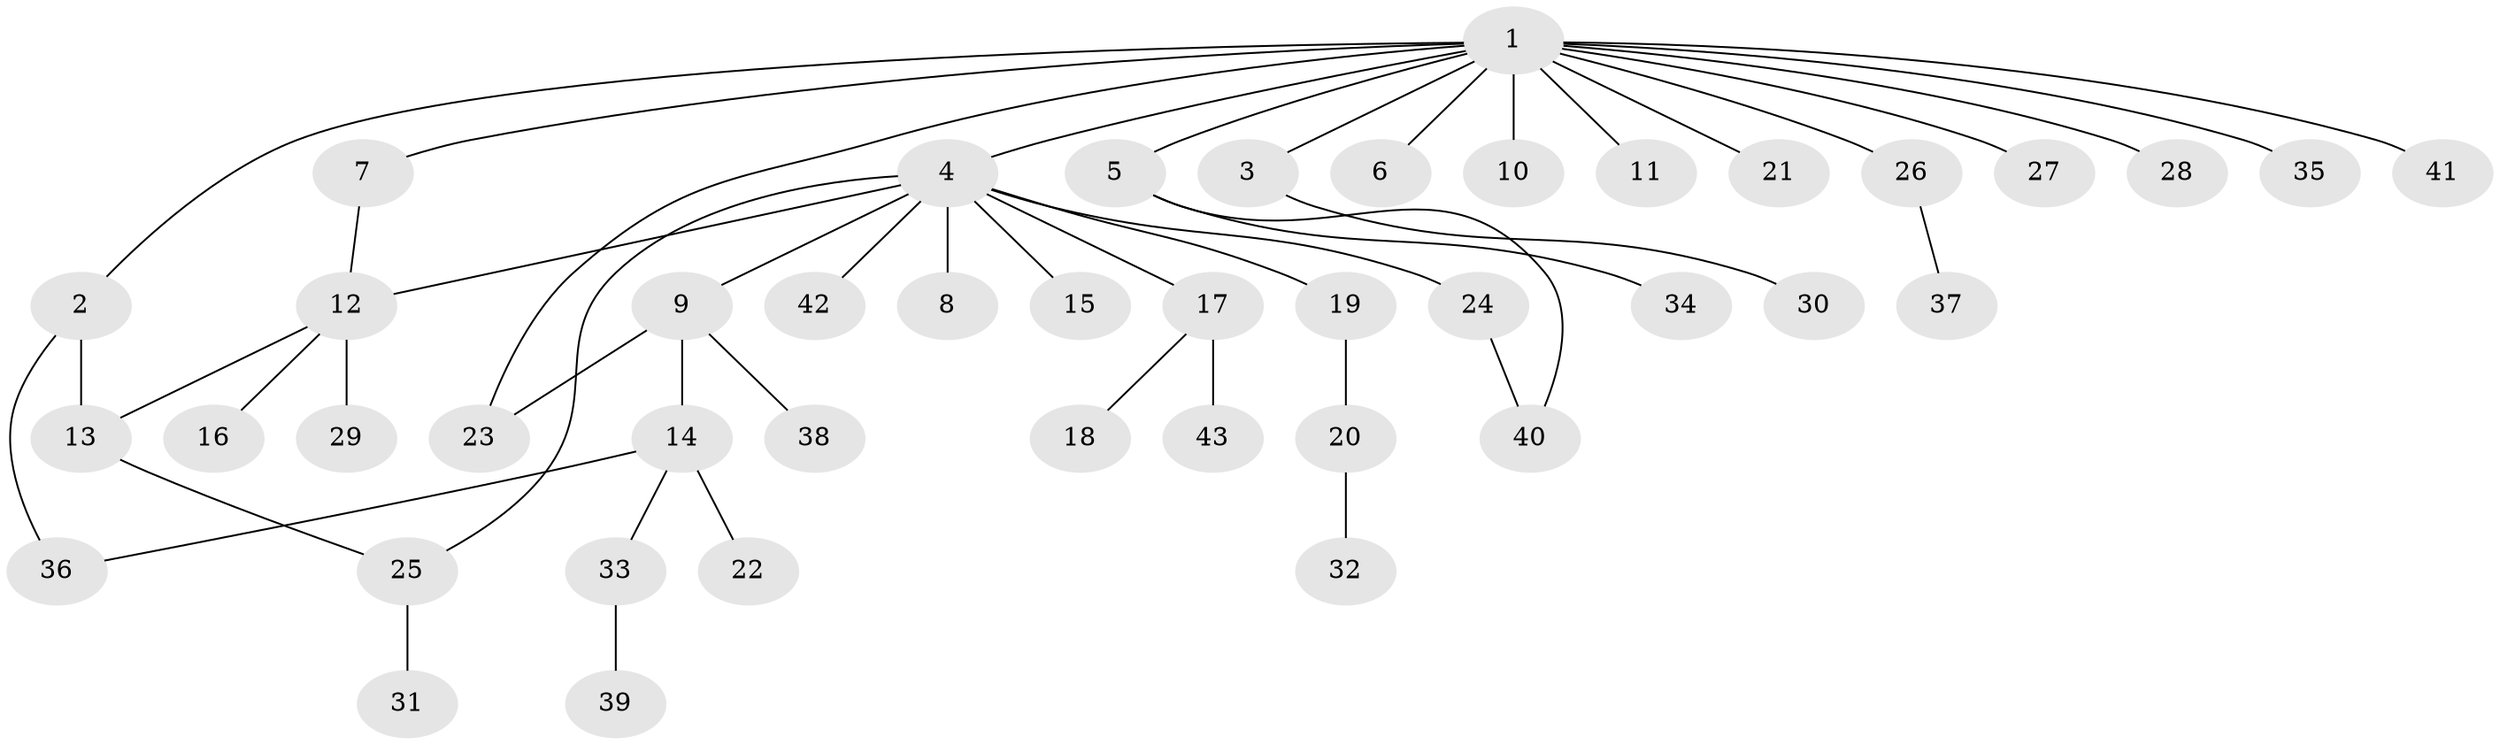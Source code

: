 // original degree distribution, {16: 0.011627906976744186, 5: 0.03488372093023256, 2: 0.1744186046511628, 25: 0.011627906976744186, 1: 0.6395348837209303, 3: 0.08139534883720931, 6: 0.011627906976744186, 10: 0.011627906976744186, 4: 0.023255813953488372}
// Generated by graph-tools (version 1.1) at 2025/35/03/09/25 02:35:39]
// undirected, 43 vertices, 48 edges
graph export_dot {
graph [start="1"]
  node [color=gray90,style=filled];
  1;
  2;
  3;
  4;
  5;
  6;
  7;
  8;
  9;
  10;
  11;
  12;
  13;
  14;
  15;
  16;
  17;
  18;
  19;
  20;
  21;
  22;
  23;
  24;
  25;
  26;
  27;
  28;
  29;
  30;
  31;
  32;
  33;
  34;
  35;
  36;
  37;
  38;
  39;
  40;
  41;
  42;
  43;
  1 -- 2 [weight=1.0];
  1 -- 3 [weight=1.0];
  1 -- 4 [weight=1.0];
  1 -- 5 [weight=1.0];
  1 -- 6 [weight=1.0];
  1 -- 7 [weight=1.0];
  1 -- 10 [weight=1.0];
  1 -- 11 [weight=1.0];
  1 -- 21 [weight=1.0];
  1 -- 23 [weight=1.0];
  1 -- 26 [weight=1.0];
  1 -- 27 [weight=1.0];
  1 -- 28 [weight=1.0];
  1 -- 35 [weight=1.0];
  1 -- 41 [weight=1.0];
  2 -- 13 [weight=2.0];
  2 -- 36 [weight=1.0];
  3 -- 30 [weight=1.0];
  4 -- 8 [weight=13.0];
  4 -- 9 [weight=1.0];
  4 -- 12 [weight=1.0];
  4 -- 15 [weight=1.0];
  4 -- 17 [weight=1.0];
  4 -- 19 [weight=1.0];
  4 -- 24 [weight=1.0];
  4 -- 25 [weight=1.0];
  4 -- 42 [weight=1.0];
  5 -- 34 [weight=1.0];
  5 -- 40 [weight=1.0];
  7 -- 12 [weight=1.0];
  9 -- 14 [weight=1.0];
  9 -- 23 [weight=1.0];
  9 -- 38 [weight=2.0];
  12 -- 13 [weight=1.0];
  12 -- 16 [weight=1.0];
  12 -- 29 [weight=4.0];
  13 -- 25 [weight=1.0];
  14 -- 22 [weight=1.0];
  14 -- 33 [weight=1.0];
  14 -- 36 [weight=1.0];
  17 -- 18 [weight=1.0];
  17 -- 43 [weight=1.0];
  19 -- 20 [weight=1.0];
  20 -- 32 [weight=1.0];
  24 -- 40 [weight=1.0];
  25 -- 31 [weight=1.0];
  26 -- 37 [weight=1.0];
  33 -- 39 [weight=2.0];
}
